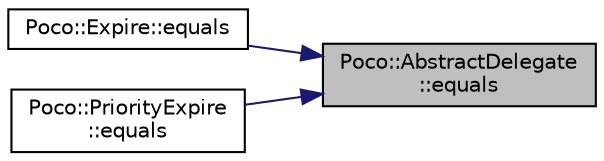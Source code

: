 digraph "Poco::AbstractDelegate::equals"
{
 // LATEX_PDF_SIZE
  edge [fontname="Helvetica",fontsize="10",labelfontname="Helvetica",labelfontsize="10"];
  node [fontname="Helvetica",fontsize="10",shape=record];
  rankdir="RL";
  Node1 [label="Poco::AbstractDelegate\l::equals",height=0.2,width=0.4,color="black", fillcolor="grey75", style="filled", fontcolor="black",tooltip=" "];
  Node1 -> Node2 [dir="back",color="midnightblue",fontsize="10",style="solid"];
  Node2 [label="Poco::Expire::equals",height=0.2,width=0.4,color="black", fillcolor="white", style="filled",URL="$classPoco_1_1Expire.html#a8929fed1feaf54eca5b6af0e705a6aa2",tooltip=" "];
  Node1 -> Node3 [dir="back",color="midnightblue",fontsize="10",style="solid"];
  Node3 [label="Poco::PriorityExpire\l::equals",height=0.2,width=0.4,color="black", fillcolor="white", style="filled",URL="$classPoco_1_1PriorityExpire.html#a8996e5a1d44bbb3ba7361448c0a80221",tooltip=" "];
}
